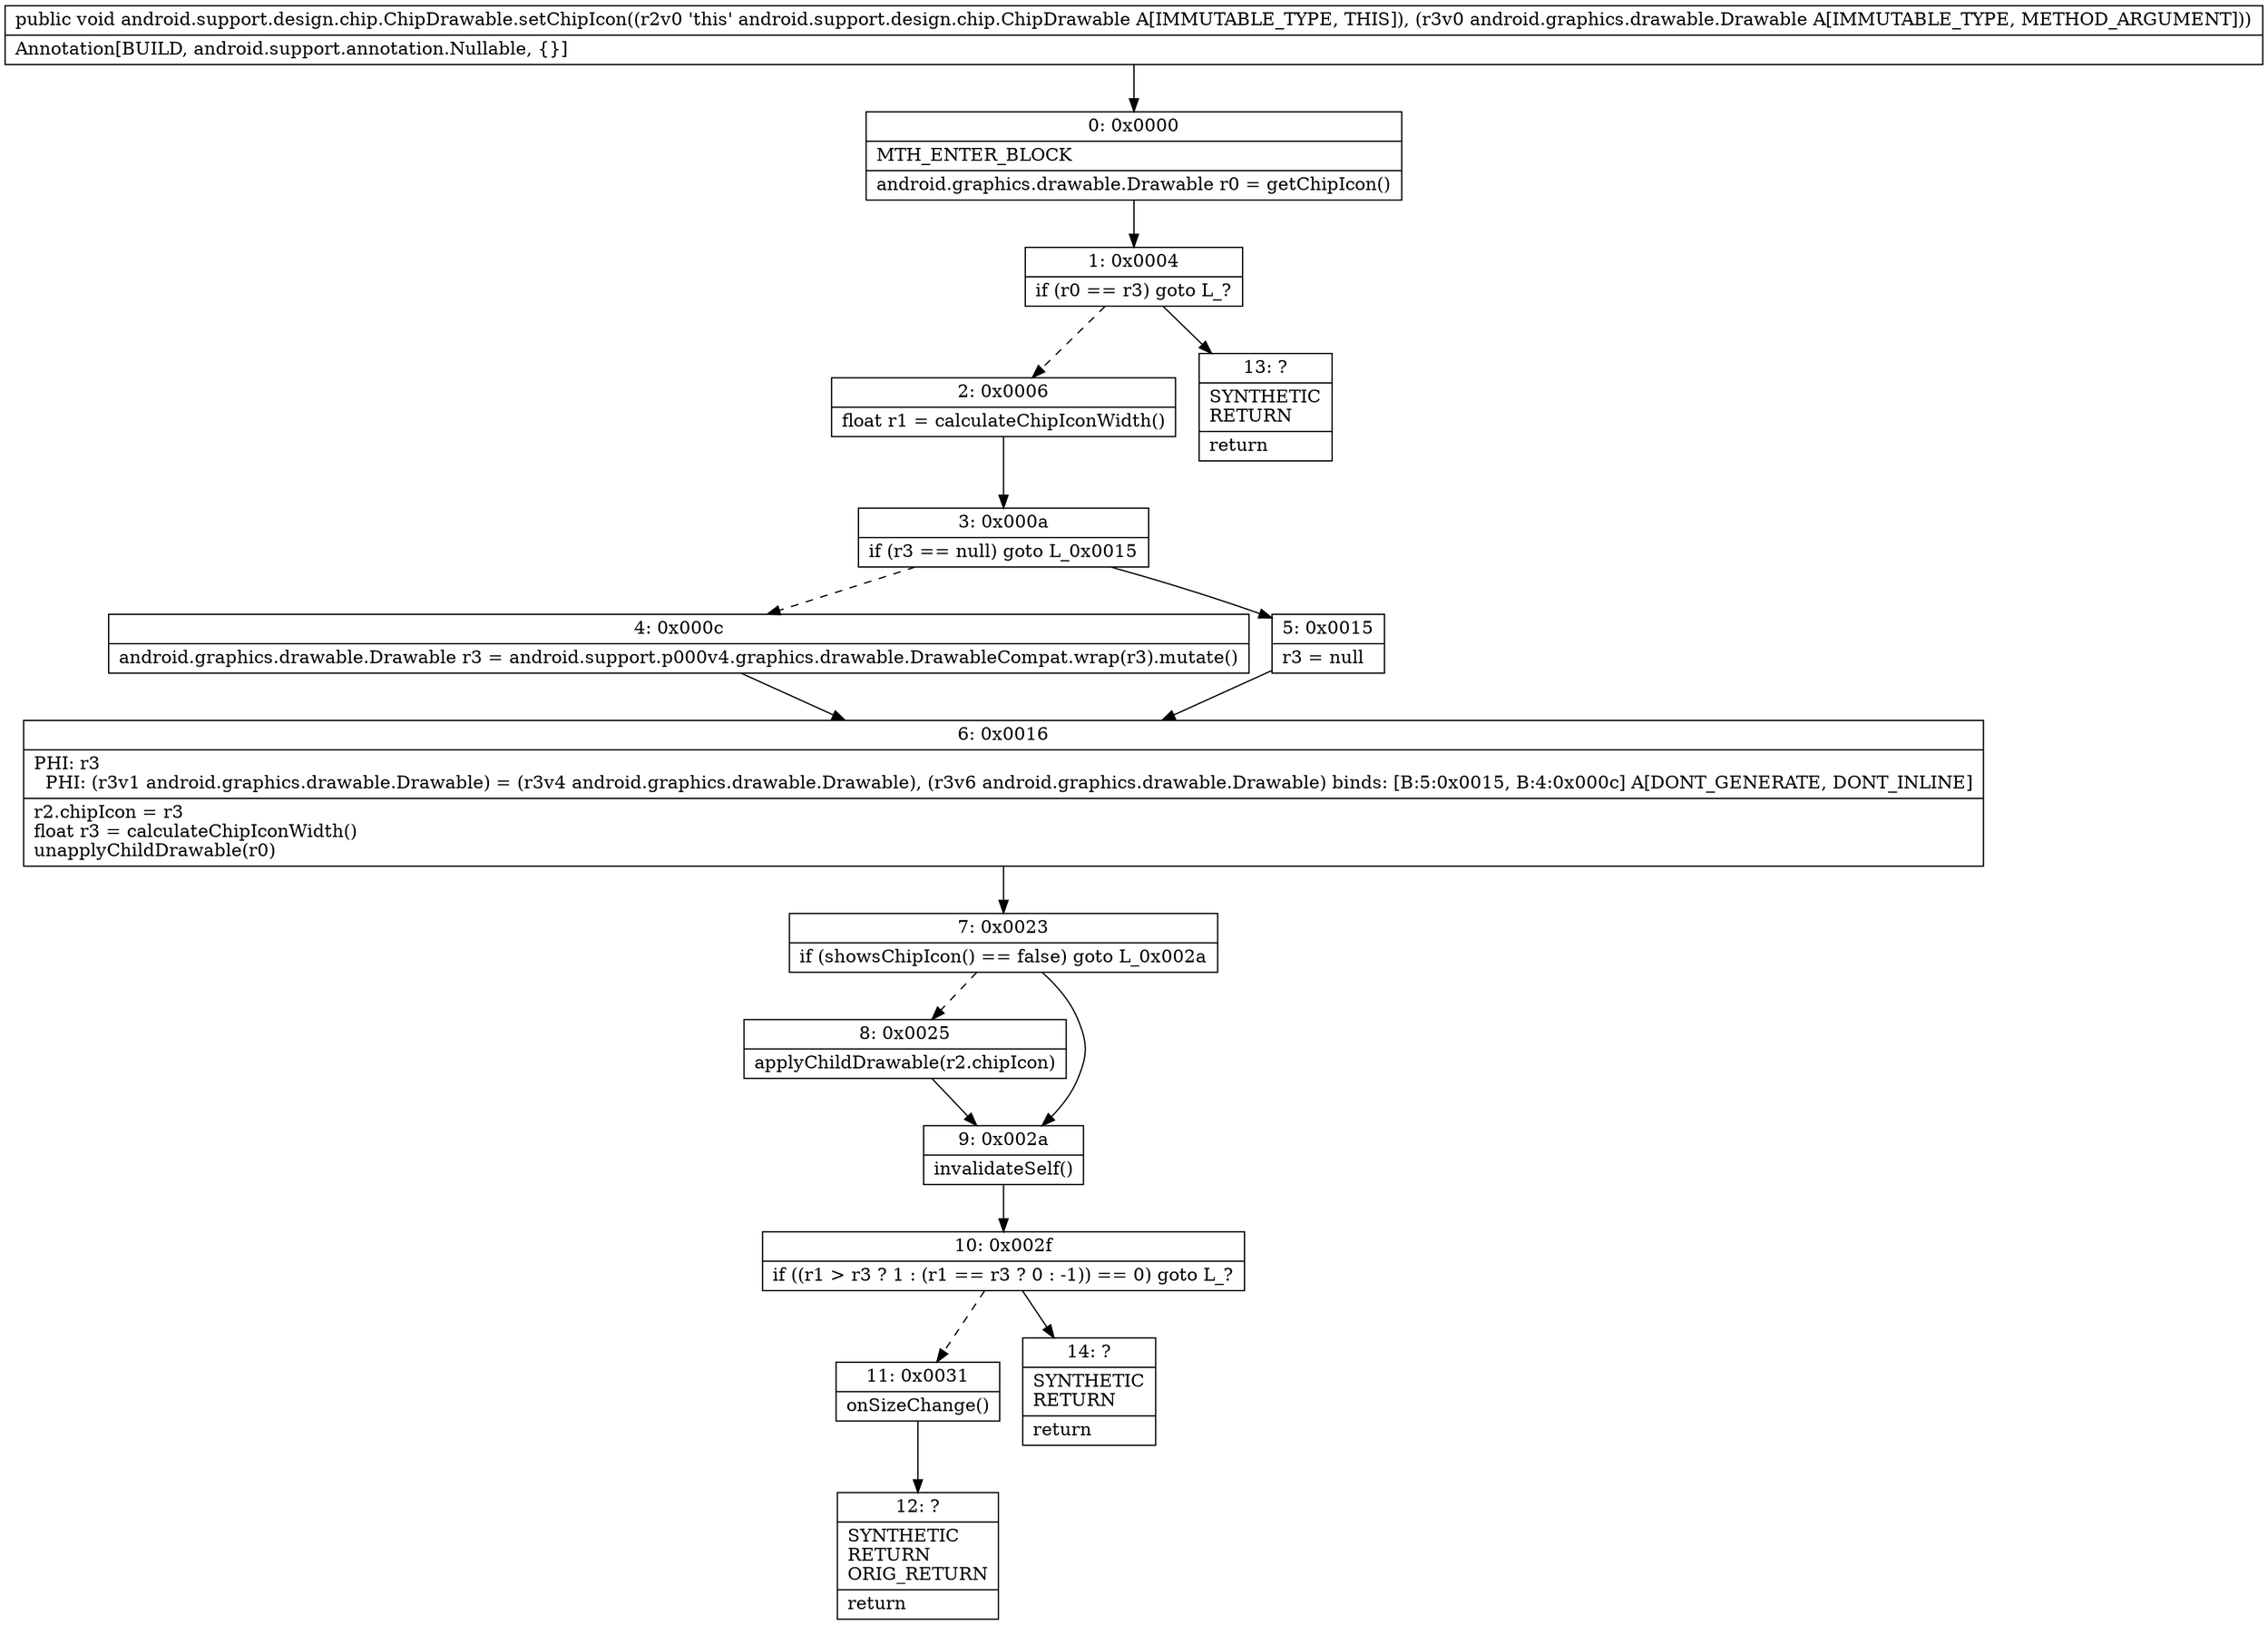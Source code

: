 digraph "CFG forandroid.support.design.chip.ChipDrawable.setChipIcon(Landroid\/graphics\/drawable\/Drawable;)V" {
Node_0 [shape=record,label="{0\:\ 0x0000|MTH_ENTER_BLOCK\l|android.graphics.drawable.Drawable r0 = getChipIcon()\l}"];
Node_1 [shape=record,label="{1\:\ 0x0004|if (r0 == r3) goto L_?\l}"];
Node_2 [shape=record,label="{2\:\ 0x0006|float r1 = calculateChipIconWidth()\l}"];
Node_3 [shape=record,label="{3\:\ 0x000a|if (r3 == null) goto L_0x0015\l}"];
Node_4 [shape=record,label="{4\:\ 0x000c|android.graphics.drawable.Drawable r3 = android.support.p000v4.graphics.drawable.DrawableCompat.wrap(r3).mutate()\l}"];
Node_5 [shape=record,label="{5\:\ 0x0015|r3 = null\l}"];
Node_6 [shape=record,label="{6\:\ 0x0016|PHI: r3 \l  PHI: (r3v1 android.graphics.drawable.Drawable) = (r3v4 android.graphics.drawable.Drawable), (r3v6 android.graphics.drawable.Drawable) binds: [B:5:0x0015, B:4:0x000c] A[DONT_GENERATE, DONT_INLINE]\l|r2.chipIcon = r3\lfloat r3 = calculateChipIconWidth()\lunapplyChildDrawable(r0)\l}"];
Node_7 [shape=record,label="{7\:\ 0x0023|if (showsChipIcon() == false) goto L_0x002a\l}"];
Node_8 [shape=record,label="{8\:\ 0x0025|applyChildDrawable(r2.chipIcon)\l}"];
Node_9 [shape=record,label="{9\:\ 0x002a|invalidateSelf()\l}"];
Node_10 [shape=record,label="{10\:\ 0x002f|if ((r1 \> r3 ? 1 : (r1 == r3 ? 0 : \-1)) == 0) goto L_?\l}"];
Node_11 [shape=record,label="{11\:\ 0x0031|onSizeChange()\l}"];
Node_12 [shape=record,label="{12\:\ ?|SYNTHETIC\lRETURN\lORIG_RETURN\l|return\l}"];
Node_13 [shape=record,label="{13\:\ ?|SYNTHETIC\lRETURN\l|return\l}"];
Node_14 [shape=record,label="{14\:\ ?|SYNTHETIC\lRETURN\l|return\l}"];
MethodNode[shape=record,label="{public void android.support.design.chip.ChipDrawable.setChipIcon((r2v0 'this' android.support.design.chip.ChipDrawable A[IMMUTABLE_TYPE, THIS]), (r3v0 android.graphics.drawable.Drawable A[IMMUTABLE_TYPE, METHOD_ARGUMENT]))  | Annotation[BUILD, android.support.annotation.Nullable, \{\}]\l}"];
MethodNode -> Node_0;
Node_0 -> Node_1;
Node_1 -> Node_2[style=dashed];
Node_1 -> Node_13;
Node_2 -> Node_3;
Node_3 -> Node_4[style=dashed];
Node_3 -> Node_5;
Node_4 -> Node_6;
Node_5 -> Node_6;
Node_6 -> Node_7;
Node_7 -> Node_8[style=dashed];
Node_7 -> Node_9;
Node_8 -> Node_9;
Node_9 -> Node_10;
Node_10 -> Node_11[style=dashed];
Node_10 -> Node_14;
Node_11 -> Node_12;
}

